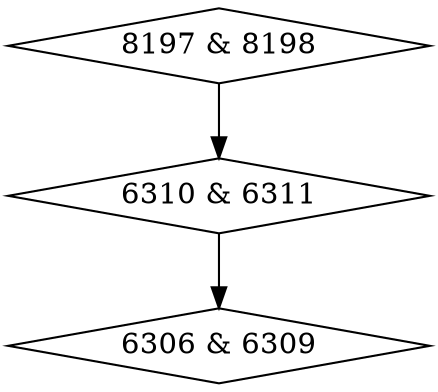 digraph {
0 [label = "6306 & 6309", shape = diamond];
1 [label = "6310 & 6311", shape = diamond];
2 [label = "8197 & 8198", shape = diamond];
1->0;
2->1;
}

